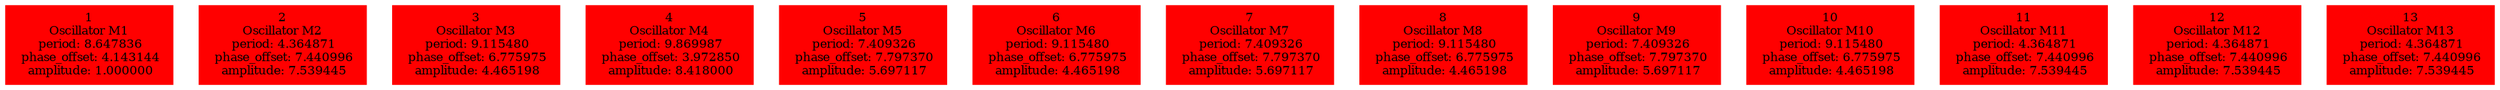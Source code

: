  digraph g{ forcelabels=true;
1 [label=<1<BR />Oscillator M1<BR /> period: 8.647836<BR /> phase_offset: 4.143144<BR /> amplitude: 1.000000>, shape=box,color=red,style=filled,fontsize=8];2 [label=<2<BR />Oscillator M2<BR /> period: 4.364871<BR /> phase_offset: 7.440996<BR /> amplitude: 7.539445>, shape=box,color=red,style=filled,fontsize=8];3 [label=<3<BR />Oscillator M3<BR /> period: 9.115480<BR /> phase_offset: 6.775975<BR /> amplitude: 4.465198>, shape=box,color=red,style=filled,fontsize=8];4 [label=<4<BR />Oscillator M4<BR /> period: 9.869987<BR /> phase_offset: 3.972850<BR /> amplitude: 8.418000>, shape=box,color=red,style=filled,fontsize=8];5 [label=<5<BR />Oscillator M5<BR /> period: 7.409326<BR /> phase_offset: 7.797370<BR /> amplitude: 5.697117>, shape=box,color=red,style=filled,fontsize=8];6 [label=<6<BR />Oscillator M6<BR /> period: 9.115480<BR /> phase_offset: 6.775975<BR /> amplitude: 4.465198>, shape=box,color=red,style=filled,fontsize=8];7 [label=<7<BR />Oscillator M7<BR /> period: 7.409326<BR /> phase_offset: 7.797370<BR /> amplitude: 5.697117>, shape=box,color=red,style=filled,fontsize=8];8 [label=<8<BR />Oscillator M8<BR /> period: 9.115480<BR /> phase_offset: 6.775975<BR /> amplitude: 4.465198>, shape=box,color=red,style=filled,fontsize=8];9 [label=<9<BR />Oscillator M9<BR /> period: 7.409326<BR /> phase_offset: 7.797370<BR /> amplitude: 5.697117>, shape=box,color=red,style=filled,fontsize=8];10 [label=<10<BR />Oscillator M10<BR /> period: 9.115480<BR /> phase_offset: 6.775975<BR /> amplitude: 4.465198>, shape=box,color=red,style=filled,fontsize=8];11 [label=<11<BR />Oscillator M11<BR /> period: 4.364871<BR /> phase_offset: 7.440996<BR /> amplitude: 7.539445>, shape=box,color=red,style=filled,fontsize=8];12 [label=<12<BR />Oscillator M12<BR /> period: 4.364871<BR /> phase_offset: 7.440996<BR /> amplitude: 7.539445>, shape=box,color=red,style=filled,fontsize=8];13 [label=<13<BR />Oscillator M13<BR /> period: 4.364871<BR /> phase_offset: 7.440996<BR /> amplitude: 7.539445>, shape=box,color=red,style=filled,fontsize=8]; }
